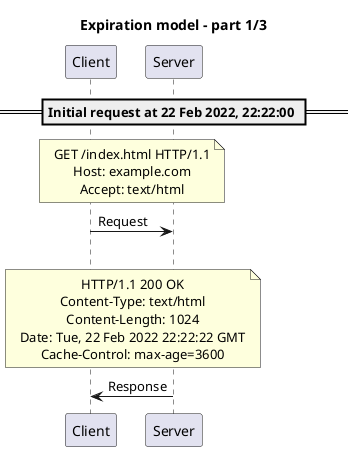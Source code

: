 @startuml expiration-model-part-1
skinparam boxPadding 100
skinparam maxMessageSize 150
skinparam noteTextAlignment center
skinparam sequenceMessageAlign direction
skinparam wrapWidth 250

title "Expiration model - part 1/3"

participant "Client" as client
participant "Server" as server

== Initial request at 22 Feb 2022, 22:22:00 ==

note over client, server
GET /index.html HTTP/1.1
Host: example.com
Accept: text/html
end note
client -> server: Request

|||

note over client, server
HTTP/1.1 200 OK
Content-Type: text/html
Content-Length: 1024
Date: Tue, 22 Feb 2022 22:22:22 GMT
Cache-Control: max-age=3600
end note
server -> client: Response

@enduml
